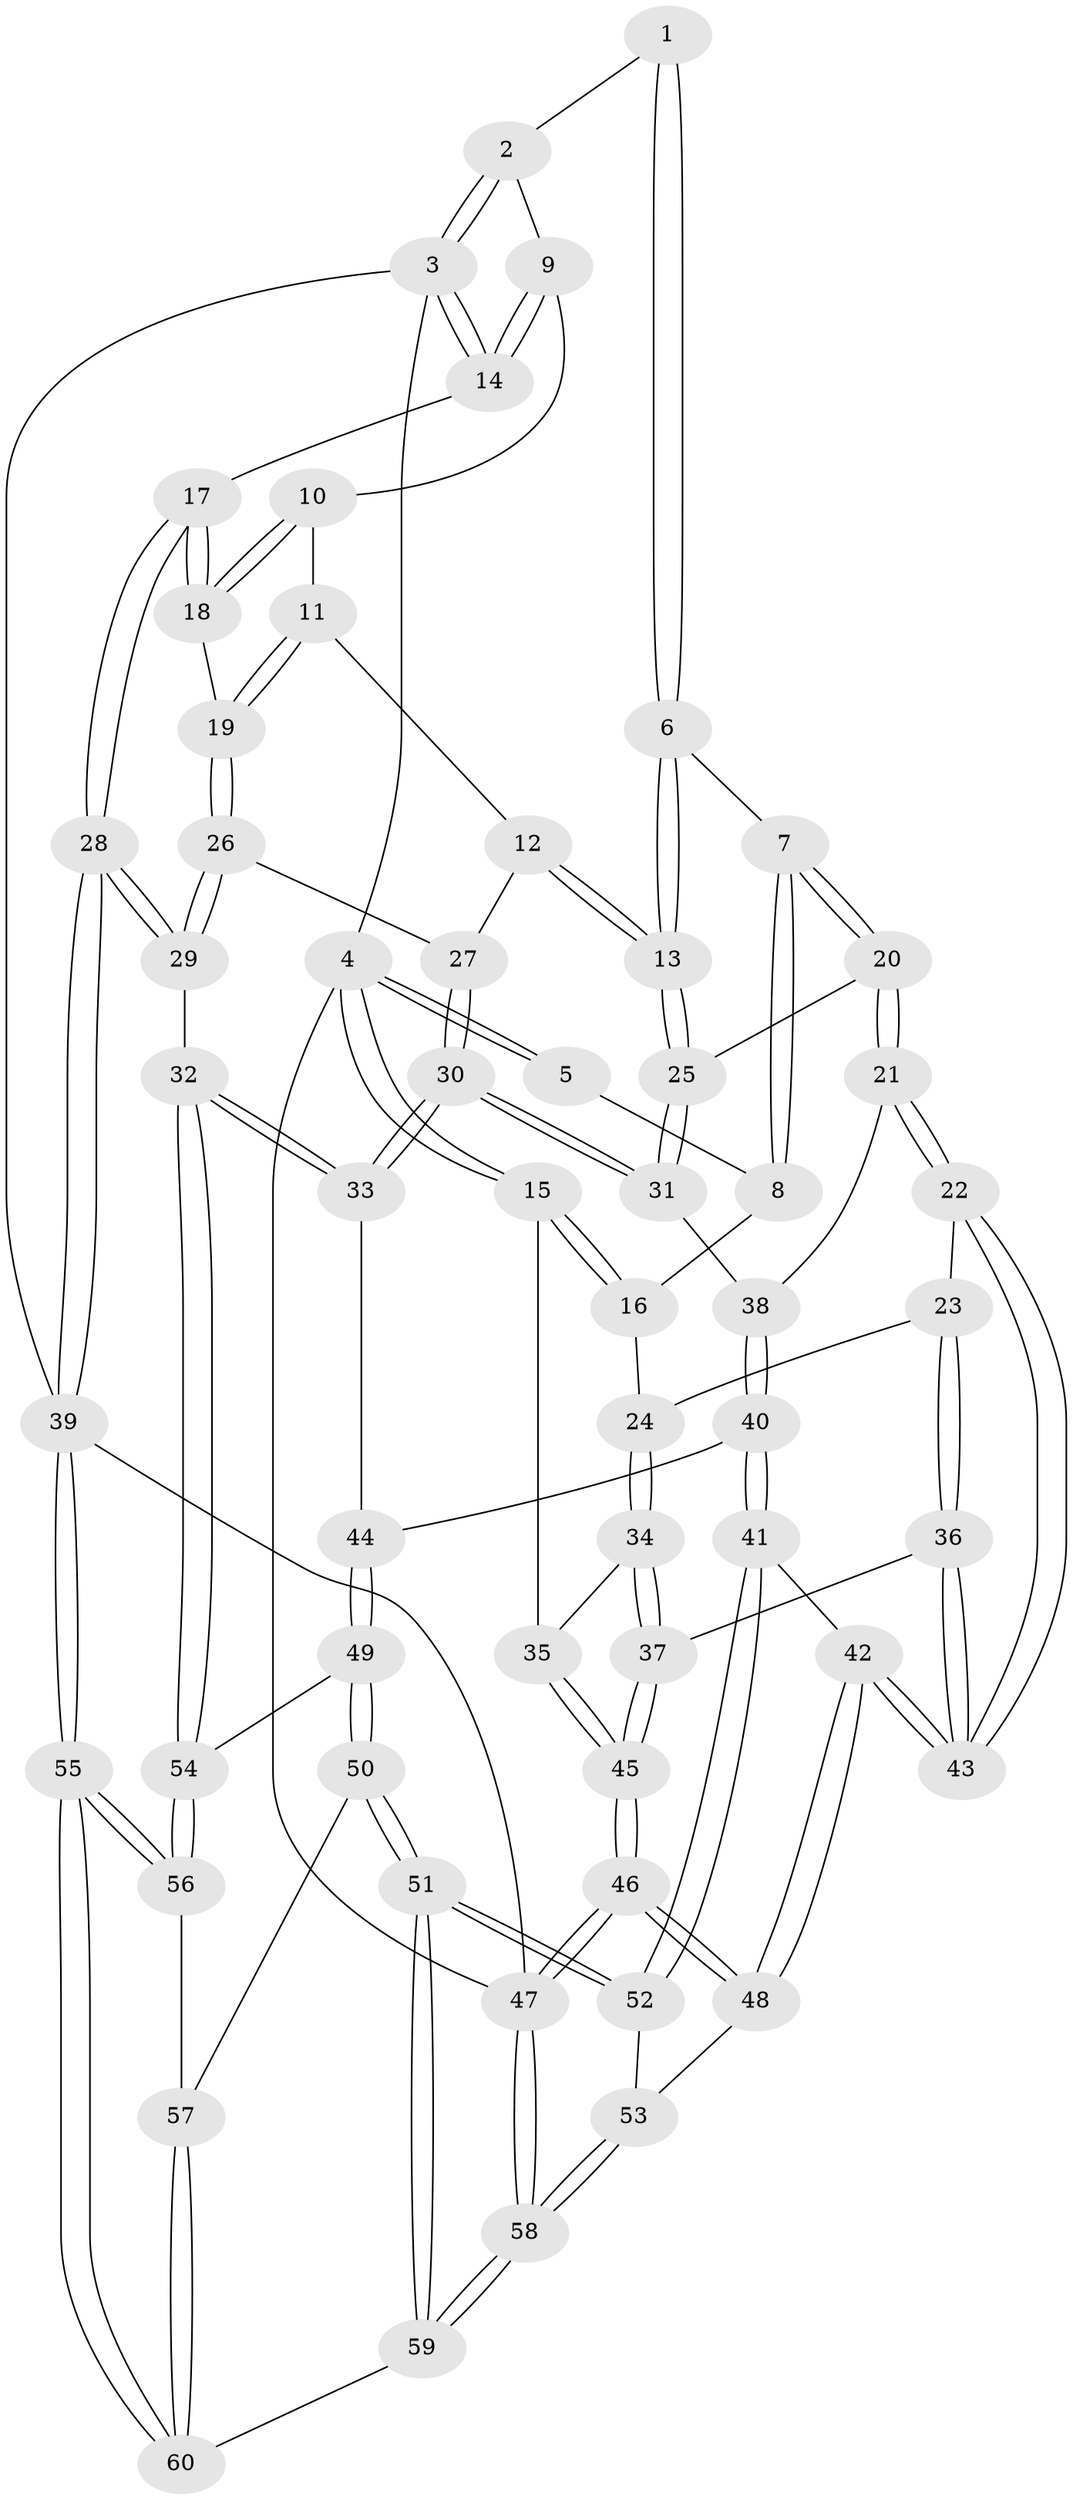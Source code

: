 // coarse degree distribution, {2: 0.041666666666666664, 3: 0.125, 4: 0.5, 6: 0.125, 5: 0.20833333333333334}
// Generated by graph-tools (version 1.1) at 2025/06/03/04/25 22:06:32]
// undirected, 60 vertices, 147 edges
graph export_dot {
graph [start="1"]
  node [color=gray90,style=filled];
  1 [pos="+0.5775117198957589+0"];
  2 [pos="+0.7230609373248662+0"];
  3 [pos="+1+0"];
  4 [pos="+0+0"];
  5 [pos="+0.30106314651332794+0"];
  6 [pos="+0.5393569994720505+0.006576424970736515"];
  7 [pos="+0.38884811353561555+0.1987547087613353"];
  8 [pos="+0.2716993795051283+0.09652749194431212"];
  9 [pos="+0.7986615010386433+0.05230267912808972"];
  10 [pos="+0.7788142714117672+0.13614974163653207"];
  11 [pos="+0.7628050378174813+0.17051826710037318"];
  12 [pos="+0.7039924028398638+0.21790990821947004"];
  13 [pos="+0.62951821837871+0.250155949211053"];
  14 [pos="+1+0.16108511804573755"];
  15 [pos="+0+0.045844211790495484"];
  16 [pos="+0.12117138749334568+0.17643883170257257"];
  17 [pos="+1+0.16991680479396143"];
  18 [pos="+1+0.22888620697298143"];
  19 [pos="+0.8880624672429143+0.29545953361323957"];
  20 [pos="+0.41725045690396867+0.26959261883743546"];
  21 [pos="+0.3658187588483038+0.3669377042722468"];
  22 [pos="+0.3535922320603137+0.3821999351689316"];
  23 [pos="+0.1690887843373534+0.2996625723649087"];
  24 [pos="+0.15482755234850765+0.29227165293943735"];
  25 [pos="+0.6174656320676158+0.2628454734487814"];
  26 [pos="+0.8858916803456474+0.31597417836828406"];
  27 [pos="+0.7833695911701654+0.33645790711741164"];
  28 [pos="+1+0.6222963450940395"];
  29 [pos="+0.9382290070643634+0.6108920893464672"];
  30 [pos="+0.7848279225130088+0.5489477001736527"];
  31 [pos="+0.6507829999817691+0.428309284672346"];
  32 [pos="+0.8539020177907374+0.627743676215577"];
  33 [pos="+0.8404220168457192+0.6203071284664798"];
  34 [pos="+0.1225008368925744+0.33495306325869656"];
  35 [pos="+0+0.3475559832471304"];
  36 [pos="+0.19160988431160134+0.5631242829227262"];
  37 [pos="+0.0767657195959871+0.5570486356253211"];
  38 [pos="+0.5913585759033662+0.45121845205801653"];
  39 [pos="+1+1"];
  40 [pos="+0.4018049967670418+0.6317344399077254"];
  41 [pos="+0.3845203216904474+0.6326096212484451"];
  42 [pos="+0.3488593411241323+0.6129823444661979"];
  43 [pos="+0.3189309575470713+0.5740818413209035"];
  44 [pos="+0.477674004014466+0.6483908628462672"];
  45 [pos="+0+0.6123827337120797"];
  46 [pos="+0+1"];
  47 [pos="+0+1"];
  48 [pos="+0.21332954786308922+0.7993899693273298"];
  49 [pos="+0.5992657833512954+0.822707698045953"];
  50 [pos="+0.577448592456331+0.8936776943515026"];
  51 [pos="+0.5097621703493013+0.9357891027523205"];
  52 [pos="+0.41847497699138586+0.8477517563285137"];
  53 [pos="+0.34348917040638904+0.8911894681123635"];
  54 [pos="+0.8508618813767005+0.6343143301306601"];
  55 [pos="+0.9302529369992013+1"];
  56 [pos="+0.8499531098807135+0.6385857066449153"];
  57 [pos="+0.7321626060153209+0.929906225361915"];
  58 [pos="+0+1"];
  59 [pos="+0.48649839372997333+1"];
  60 [pos="+0.8653269816772393+1"];
  1 -- 2;
  1 -- 6;
  1 -- 6;
  2 -- 3;
  2 -- 3;
  2 -- 9;
  3 -- 4;
  3 -- 14;
  3 -- 14;
  3 -- 39;
  4 -- 5;
  4 -- 5;
  4 -- 15;
  4 -- 15;
  4 -- 47;
  5 -- 8;
  6 -- 7;
  6 -- 13;
  6 -- 13;
  7 -- 8;
  7 -- 8;
  7 -- 20;
  7 -- 20;
  8 -- 16;
  9 -- 10;
  9 -- 14;
  9 -- 14;
  10 -- 11;
  10 -- 18;
  10 -- 18;
  11 -- 12;
  11 -- 19;
  11 -- 19;
  12 -- 13;
  12 -- 13;
  12 -- 27;
  13 -- 25;
  13 -- 25;
  14 -- 17;
  15 -- 16;
  15 -- 16;
  15 -- 35;
  16 -- 24;
  17 -- 18;
  17 -- 18;
  17 -- 28;
  17 -- 28;
  18 -- 19;
  19 -- 26;
  19 -- 26;
  20 -- 21;
  20 -- 21;
  20 -- 25;
  21 -- 22;
  21 -- 22;
  21 -- 38;
  22 -- 23;
  22 -- 43;
  22 -- 43;
  23 -- 24;
  23 -- 36;
  23 -- 36;
  24 -- 34;
  24 -- 34;
  25 -- 31;
  25 -- 31;
  26 -- 27;
  26 -- 29;
  26 -- 29;
  27 -- 30;
  27 -- 30;
  28 -- 29;
  28 -- 29;
  28 -- 39;
  28 -- 39;
  29 -- 32;
  30 -- 31;
  30 -- 31;
  30 -- 33;
  30 -- 33;
  31 -- 38;
  32 -- 33;
  32 -- 33;
  32 -- 54;
  32 -- 54;
  33 -- 44;
  34 -- 35;
  34 -- 37;
  34 -- 37;
  35 -- 45;
  35 -- 45;
  36 -- 37;
  36 -- 43;
  36 -- 43;
  37 -- 45;
  37 -- 45;
  38 -- 40;
  38 -- 40;
  39 -- 55;
  39 -- 55;
  39 -- 47;
  40 -- 41;
  40 -- 41;
  40 -- 44;
  41 -- 42;
  41 -- 52;
  41 -- 52;
  42 -- 43;
  42 -- 43;
  42 -- 48;
  42 -- 48;
  44 -- 49;
  44 -- 49;
  45 -- 46;
  45 -- 46;
  46 -- 47;
  46 -- 47;
  46 -- 48;
  46 -- 48;
  47 -- 58;
  47 -- 58;
  48 -- 53;
  49 -- 50;
  49 -- 50;
  49 -- 54;
  50 -- 51;
  50 -- 51;
  50 -- 57;
  51 -- 52;
  51 -- 52;
  51 -- 59;
  51 -- 59;
  52 -- 53;
  53 -- 58;
  53 -- 58;
  54 -- 56;
  54 -- 56;
  55 -- 56;
  55 -- 56;
  55 -- 60;
  55 -- 60;
  56 -- 57;
  57 -- 60;
  57 -- 60;
  58 -- 59;
  58 -- 59;
  59 -- 60;
}
